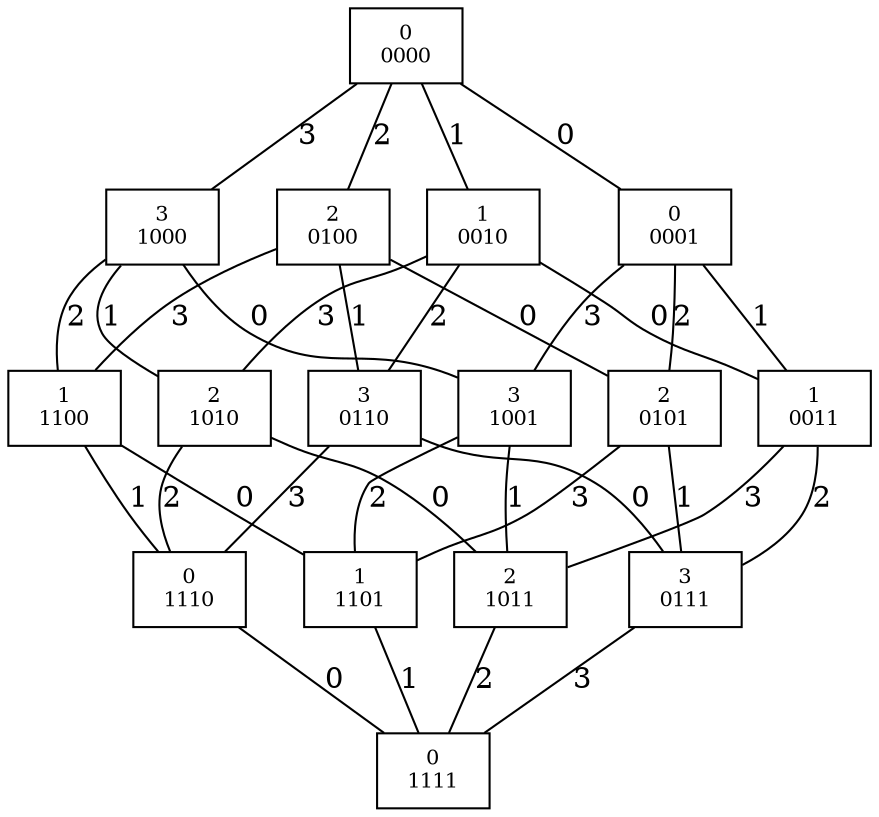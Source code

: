 graph G {
node [shape=box,fontsize=10];
  0000 [label="0\n0000"];
  0001 [label="0\n0001"];
  0010 [label="1\n0010"];
  0011 [label="1\n0011"];
  0100 [label="2\n0100"];
  0101 [label="2\n0101"];
  0110 [label="3\n0110"];
  0111 [label="3\n0111"];
  1000 [label="3\n1000"];
  1001 [label="3\n1001"];
  1010 [label="2\n1010"];
  1011 [label="2\n1011"];
  1100 [label="1\n1100"];
  1101 [label="1\n1101"];
  1110 [label="0\n1110"];
  1111 [label="0\n1111"];

  0000 -- 0001 [label=0];
  0000 -- 0010 [label=1];
  0000 -- 0100 [label=2];
  0000 -- 1000 [label=3];
  0001 -- 0011 [label=1];
  0001 -- 0101 [label=2];
  0001 -- 1001 [label=3];
  0010 -- 0011 [label=0];
  0010 -- 0110 [label=2];
  0010 -- 1010 [label=3];
  0011 -- 0111 [label=2];
  0011 -- 1011 [label=3];
  0100 -- 0101 [label=0];
  0100 -- 0110 [label=1];
  0100 -- 1100 [label=3];
  0101 -- 0111 [label=1];
  0101 -- 1101 [label=3];
  0110 -- 0111 [label=0];
  0110 -- 1110 [label=3];
  0111 -- 1111 [label=3];
  1000 -- 1001 [label=0];
  1000 -- 1010 [label=1];
  1000 -- 1100 [label=2];
  1001 -- 1011 [label=1];
  1001 -- 1101 [label=2];
  1010 -- 1011 [label=0];
  1010 -- 1110 [label=2];
  1011 -- 1111 [label=2];
  1100 -- 1101 [label=0];
  1100 -- 1110 [label=1];
  1101 -- 1111 [label=1];
  1110 -- 1111 [label=0];
}
